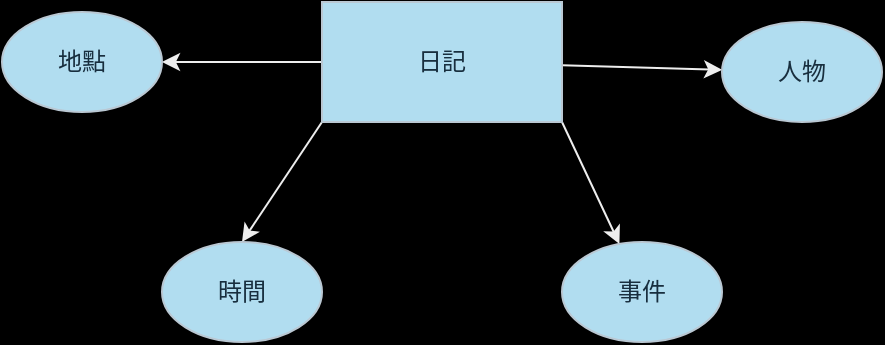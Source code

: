 <mxfile version="22.1.16" type="device">
  <diagram id="C5RBs43oDa-KdzZeNtuy" name="Page-1">
    <mxGraphModel dx="894" dy="566" grid="0" gridSize="10" guides="1" tooltips="1" connect="1" arrows="1" fold="1" page="1" pageScale="1" pageWidth="827" pageHeight="1169" background="#000000" math="0" shadow="0">
      <root>
        <mxCell id="WIyWlLk6GJQsqaUBKTNV-0" />
        <mxCell id="WIyWlLk6GJQsqaUBKTNV-1" parent="WIyWlLk6GJQsqaUBKTNV-0" />
        <mxCell id="O4fex1IvYgf_7kbfFFHu-3" value="" style="rounded=0;orthogonalLoop=1;jettySize=auto;html=1;strokeColor=#EEEEEE;fontColor=#FFFFFF;" edge="1" parent="WIyWlLk6GJQsqaUBKTNV-1" source="O4fex1IvYgf_7kbfFFHu-0" target="O4fex1IvYgf_7kbfFFHu-2">
          <mxGeometry relative="1" as="geometry" />
        </mxCell>
        <mxCell id="O4fex1IvYgf_7kbfFFHu-7" style="rounded=0;orthogonalLoop=1;jettySize=auto;html=1;exitX=1;exitY=1;exitDx=0;exitDy=0;strokeColor=#EEEEEE;fontColor=#FFFFFF;" edge="1" parent="WIyWlLk6GJQsqaUBKTNV-1" source="O4fex1IvYgf_7kbfFFHu-0" target="O4fex1IvYgf_7kbfFFHu-6">
          <mxGeometry relative="1" as="geometry" />
        </mxCell>
        <mxCell id="O4fex1IvYgf_7kbfFFHu-8" style="rounded=0;orthogonalLoop=1;jettySize=auto;html=1;exitX=0;exitY=1;exitDx=0;exitDy=0;entryX=0.5;entryY=0;entryDx=0;entryDy=0;strokeColor=#EEEEEE;fontColor=#FFFFFF;" edge="1" parent="WIyWlLk6GJQsqaUBKTNV-1" source="O4fex1IvYgf_7kbfFFHu-0" target="O4fex1IvYgf_7kbfFFHu-4">
          <mxGeometry relative="1" as="geometry" />
        </mxCell>
        <mxCell id="O4fex1IvYgf_7kbfFFHu-9" style="rounded=0;orthogonalLoop=1;jettySize=auto;html=1;exitX=0;exitY=0.5;exitDx=0;exitDy=0;entryX=1;entryY=0.5;entryDx=0;entryDy=0;strokeColor=#EEEEEE;fontColor=#FFFFFF;" edge="1" parent="WIyWlLk6GJQsqaUBKTNV-1" source="O4fex1IvYgf_7kbfFFHu-0" target="O4fex1IvYgf_7kbfFFHu-5">
          <mxGeometry relative="1" as="geometry" />
        </mxCell>
        <mxCell id="O4fex1IvYgf_7kbfFFHu-0" value="日記" style="whiteSpace=wrap;html=1;labelBackgroundColor=none;fillColor=#B1DDF0;strokeColor=#BAC8D3;fontColor=#182E3E;" vertex="1" parent="WIyWlLk6GJQsqaUBKTNV-1">
          <mxGeometry x="340" y="240" width="120" height="60" as="geometry" />
        </mxCell>
        <mxCell id="O4fex1IvYgf_7kbfFFHu-2" value="人物" style="ellipse;whiteSpace=wrap;html=1;fillColor=#B1DDF0;strokeColor=#BAC8D3;fontColor=#182E3E;labelBackgroundColor=none;" vertex="1" parent="WIyWlLk6GJQsqaUBKTNV-1">
          <mxGeometry x="540" y="250" width="80" height="50" as="geometry" />
        </mxCell>
        <mxCell id="O4fex1IvYgf_7kbfFFHu-4" value="時間" style="ellipse;whiteSpace=wrap;html=1;fillColor=#B1DDF0;strokeColor=#BAC8D3;fontColor=#182E3E;labelBackgroundColor=none;" vertex="1" parent="WIyWlLk6GJQsqaUBKTNV-1">
          <mxGeometry x="260" y="360" width="80" height="50" as="geometry" />
        </mxCell>
        <mxCell id="O4fex1IvYgf_7kbfFFHu-5" value="地點" style="ellipse;whiteSpace=wrap;html=1;fillColor=#B1DDF0;strokeColor=#BAC8D3;fontColor=#182E3E;labelBackgroundColor=none;" vertex="1" parent="WIyWlLk6GJQsqaUBKTNV-1">
          <mxGeometry x="180" y="245" width="80" height="50" as="geometry" />
        </mxCell>
        <mxCell id="O4fex1IvYgf_7kbfFFHu-6" value="事件" style="ellipse;whiteSpace=wrap;html=1;fillColor=#B1DDF0;strokeColor=#BAC8D3;fontColor=#182E3E;labelBackgroundColor=none;" vertex="1" parent="WIyWlLk6GJQsqaUBKTNV-1">
          <mxGeometry x="460" y="360" width="80" height="50" as="geometry" />
        </mxCell>
      </root>
    </mxGraphModel>
  </diagram>
</mxfile>

